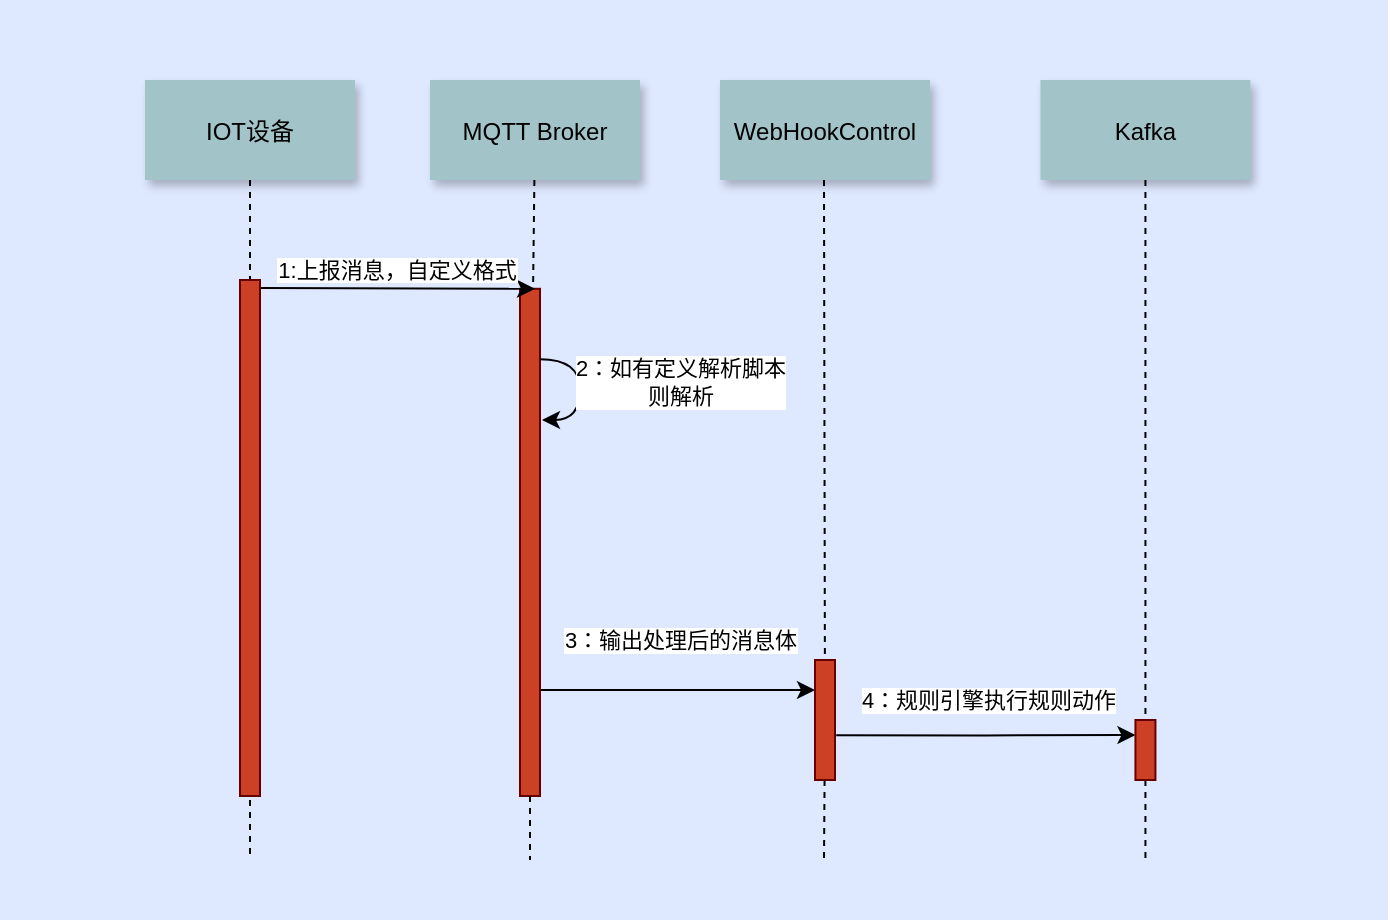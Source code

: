 <mxfile version="14.2.9" type="github">
  <diagram id="hCoU_wL0IWu9nN90fUKF" name="第 1 页">
    <mxGraphModel dx="860" dy="474" grid="1" gridSize="10" guides="1" tooltips="1" connect="1" arrows="1" fold="1" page="1" pageScale="1" pageWidth="827" pageHeight="1169" math="0" shadow="0">
      <root>
        <mxCell id="0" />
        <mxCell id="1" parent="0" />
        <mxCell id="EFNziv1stdkE27QfItVI-1" value="" style="fillColor=#DEE8FF;strokeColor=none" vertex="1" parent="1">
          <mxGeometry x="80" y="20" width="694" height="460" as="geometry" />
        </mxCell>
        <mxCell id="EFNziv1stdkE27QfItVI-2" value="IOT设备" style="shadow=1;fillColor=#A2C4C9;strokeColor=none" vertex="1" parent="1">
          <mxGeometry x="152.5" y="60" width="105" height="50" as="geometry" />
        </mxCell>
        <mxCell id="EFNziv1stdkE27QfItVI-3" value="" style="edgeStyle=orthogonalEdgeStyle;rounded=0;orthogonalLoop=1;jettySize=auto;html=1;entryX=0;entryY=0.25;entryDx=0;entryDy=0;" edge="1" parent="1" source="EFNziv1stdkE27QfItVI-5" target="EFNziv1stdkE27QfItVI-20">
          <mxGeometry relative="1" as="geometry">
            <mxPoint x="430" y="337.195" as="targetPoint" />
            <Array as="points">
              <mxPoint x="420" y="365" />
              <mxPoint x="420" y="365" />
            </Array>
          </mxGeometry>
        </mxCell>
        <mxCell id="EFNziv1stdkE27QfItVI-4" value="3：输出处理后的消息体" style="edgeLabel;html=1;align=center;verticalAlign=middle;resizable=0;points=[];" vertex="1" connectable="0" parent="EFNziv1stdkE27QfItVI-3">
          <mxGeometry x="-0.372" y="1" relative="1" as="geometry">
            <mxPoint x="26.67" y="-24" as="offset" />
          </mxGeometry>
        </mxCell>
        <mxCell id="EFNziv1stdkE27QfItVI-5" value="" style="fillColor=#CC4125;strokeColor=#660000" vertex="1" parent="1">
          <mxGeometry x="340" y="164.39" width="10" height="253.61" as="geometry" />
        </mxCell>
        <mxCell id="EFNziv1stdkE27QfItVI-6" value="MQTT Broker" style="shadow=1;fillColor=#A2C4C9;strokeColor=none" vertex="1" parent="1">
          <mxGeometry x="295" y="60" width="105" height="50" as="geometry" />
        </mxCell>
        <mxCell id="EFNziv1stdkE27QfItVI-7" value="" style="edgeStyle=none;endArrow=none;dashed=1" edge="1" parent="1" source="EFNziv1stdkE27QfItVI-6" target="EFNziv1stdkE27QfItVI-5">
          <mxGeometry x="272.335" y="165" width="100" height="100" as="geometry">
            <mxPoint x="347.259" y="110" as="sourcePoint" />
            <mxPoint x="347.576" y="165" as="targetPoint" />
          </mxGeometry>
        </mxCell>
        <mxCell id="EFNziv1stdkE27QfItVI-8" value="WebHookControl" style="shadow=1;fillColor=#A2C4C9;strokeColor=none" vertex="1" parent="1">
          <mxGeometry x="440.004" y="60.0" width="105" height="50" as="geometry" />
        </mxCell>
        <mxCell id="EFNziv1stdkE27QfItVI-9" value="Kafka" style="shadow=1;fillColor=#A2C4C9;strokeColor=none" vertex="1" parent="1">
          <mxGeometry x="600.22" y="60" width="105" height="50" as="geometry" />
        </mxCell>
        <mxCell id="EFNziv1stdkE27QfItVI-10" value="" style="edgeStyle=elbowEdgeStyle;elbow=horizontal;endArrow=none;dashed=1" edge="1" parent="1" source="EFNziv1stdkE27QfItVI-2">
          <mxGeometry x="230.0" y="310" width="100" height="100" as="geometry">
            <mxPoint x="230.0" y="410" as="sourcePoint" />
            <mxPoint x="205.0" y="220" as="targetPoint" />
          </mxGeometry>
        </mxCell>
        <mxCell id="EFNziv1stdkE27QfItVI-11" value="" style="edgeStyle=none;dashed=1;endArrow=none" edge="1" parent="1">
          <mxGeometry x="50" y="300" width="100" height="100" as="geometry">
            <mxPoint x="205.0" y="210" as="sourcePoint" />
            <mxPoint x="205.0" y="450" as="targetPoint" />
          </mxGeometry>
        </mxCell>
        <mxCell id="EFNziv1stdkE27QfItVI-12" value="1:上报消息，自定义格式" style="edgeStyle=none;verticalLabelPosition=top;verticalAlign=bottom;entryX=0.75;entryY=0;entryDx=0;entryDy=0;" edge="1" parent="1" target="EFNziv1stdkE27QfItVI-5">
          <mxGeometry x="242.955" y="77.096" width="100" height="100" as="geometry">
            <mxPoint x="210.0" y="164" as="sourcePoint" />
            <mxPoint x="320" y="164.386" as="targetPoint" />
          </mxGeometry>
        </mxCell>
        <mxCell id="EFNziv1stdkE27QfItVI-13" value="" style="edgeStyle=none;endArrow=none;dashed=1" edge="1" parent="1" source="EFNziv1stdkE27QfItVI-20">
          <mxGeometry x="431.488" y="175.0" width="100" height="100" as="geometry">
            <mxPoint x="492" y="110" as="sourcePoint" />
            <mxPoint x="492" y="450" as="targetPoint" />
          </mxGeometry>
        </mxCell>
        <mxCell id="EFNziv1stdkE27QfItVI-14" value="" style="edgeStyle=none;endArrow=none;dashed=1" edge="1" parent="1" source="EFNziv1stdkE27QfItVI-9">
          <mxGeometry x="592.208" y="175.0" width="100" height="100" as="geometry">
            <mxPoint x="652.729" y="110" as="sourcePoint" />
            <mxPoint x="652.72" y="450" as="targetPoint" />
          </mxGeometry>
        </mxCell>
        <mxCell id="EFNziv1stdkE27QfItVI-15" value="" style="fillColor=#CC4125;strokeColor=#660000" vertex="1" parent="1">
          <mxGeometry x="200" y="160" width="10" height="258" as="geometry" />
        </mxCell>
        <mxCell id="EFNziv1stdkE27QfItVI-16" style="edgeStyle=orthogonalEdgeStyle;curved=1;rounded=0;orthogonalLoop=1;jettySize=auto;html=1;exitX=0.928;exitY=0.095;exitDx=0;exitDy=0;exitPerimeter=0;" edge="1" parent="1">
          <mxGeometry relative="1" as="geometry">
            <mxPoint x="350.0" y="199.608" as="sourcePoint" />
            <mxPoint x="351" y="230" as="targetPoint" />
            <Array as="points">
              <mxPoint x="370" y="200" />
              <mxPoint x="370" y="230" />
              <mxPoint x="351" y="230" />
            </Array>
          </mxGeometry>
        </mxCell>
        <mxCell id="EFNziv1stdkE27QfItVI-17" value="2：如有定义解析脚本&lt;br&gt;则解析" style="edgeLabel;html=1;align=center;verticalAlign=middle;resizable=0;points=[];" vertex="1" connectable="0" parent="EFNziv1stdkE27QfItVI-16">
          <mxGeometry x="-0.314" y="-1" relative="1" as="geometry">
            <mxPoint x="51" y="6.73" as="offset" />
          </mxGeometry>
        </mxCell>
        <mxCell id="EFNziv1stdkE27QfItVI-18" style="edgeStyle=orthogonalEdgeStyle;rounded=0;orthogonalLoop=1;jettySize=auto;html=1;exitX=1.06;exitY=0.628;exitDx=0;exitDy=0;entryX=0;entryY=0.25;entryDx=0;entryDy=0;exitPerimeter=0;" edge="1" parent="1" source="EFNziv1stdkE27QfItVI-20" target="EFNziv1stdkE27QfItVI-22">
          <mxGeometry relative="1" as="geometry">
            <Array as="points" />
          </mxGeometry>
        </mxCell>
        <mxCell id="EFNziv1stdkE27QfItVI-19" value="4：规则引擎执行规则动作" style="edgeLabel;html=1;align=center;verticalAlign=middle;resizable=0;points=[];" vertex="1" connectable="0" parent="EFNziv1stdkE27QfItVI-18">
          <mxGeometry x="-0.328" y="-1" relative="1" as="geometry">
            <mxPoint x="24.68" y="-18.71" as="offset" />
          </mxGeometry>
        </mxCell>
        <mxCell id="EFNziv1stdkE27QfItVI-20" value="" style="fillColor=#CC4125;strokeColor=#660000" vertex="1" parent="1">
          <mxGeometry x="487.5" y="350" width="10" height="60" as="geometry" />
        </mxCell>
        <mxCell id="EFNziv1stdkE27QfItVI-21" value="" style="edgeStyle=none;endArrow=none;dashed=1" edge="1" parent="1" target="EFNziv1stdkE27QfItVI-20">
          <mxGeometry x="431.488" y="175.0" width="100" height="100" as="geometry">
            <mxPoint x="492" y="110" as="sourcePoint" />
            <mxPoint x="492" y="660" as="targetPoint" />
          </mxGeometry>
        </mxCell>
        <mxCell id="EFNziv1stdkE27QfItVI-22" value="" style="fillColor=#CC4125;strokeColor=#660000" vertex="1" parent="1">
          <mxGeometry x="647.72" y="380" width="10" height="30" as="geometry" />
        </mxCell>
        <mxCell id="EFNziv1stdkE27QfItVI-23" value="" style="edgeStyle=none;endArrow=none;dashed=1" edge="1" parent="1" source="EFNziv1stdkE27QfItVI-5">
          <mxGeometry x="376.571" y="339.697" width="100" height="100" as="geometry">
            <mxPoint x="345" y="510" as="sourcePoint" />
            <mxPoint x="345" y="450" as="targetPoint" />
          </mxGeometry>
        </mxCell>
        <mxCell id="EFNziv1stdkE27QfItVI-24" value="" style="fillColor=#CC4125;strokeColor=#660000" vertex="1" parent="1">
          <mxGeometry x="487.5" y="350" width="10" height="60" as="geometry" />
        </mxCell>
      </root>
    </mxGraphModel>
  </diagram>
</mxfile>
